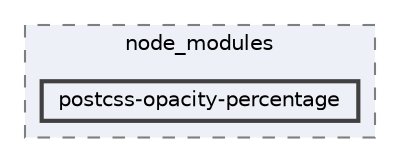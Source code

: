 digraph "pkiclassroomrescheduler/src/main/frontend/node_modules/postcss-opacity-percentage"
{
 // LATEX_PDF_SIZE
  bgcolor="transparent";
  edge [fontname=Helvetica,fontsize=10,labelfontname=Helvetica,labelfontsize=10];
  node [fontname=Helvetica,fontsize=10,shape=box,height=0.2,width=0.4];
  compound=true
  subgraph clusterdir_72953eda66ccb3a2722c28e1c3e6c23b {
    graph [ bgcolor="#edf0f7", pencolor="grey50", label="node_modules", fontname=Helvetica,fontsize=10 style="filled,dashed", URL="dir_72953eda66ccb3a2722c28e1c3e6c23b.html",tooltip=""]
  dir_5e6a25f3dd7e75f991847bd52ca5cd18 [label="postcss-opacity-percentage", fillcolor="#edf0f7", color="grey25", style="filled,bold", URL="dir_5e6a25f3dd7e75f991847bd52ca5cd18.html",tooltip=""];
  }
}
